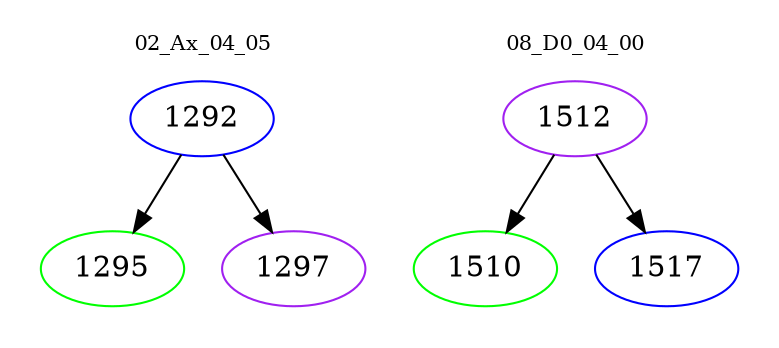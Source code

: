 digraph{
subgraph cluster_0 {
color = white
label = "02_Ax_04_05";
fontsize=10;
T0_1292 [label="1292", color="blue"]
T0_1292 -> T0_1295 [color="black"]
T0_1295 [label="1295", color="green"]
T0_1292 -> T0_1297 [color="black"]
T0_1297 [label="1297", color="purple"]
}
subgraph cluster_1 {
color = white
label = "08_D0_04_00";
fontsize=10;
T1_1512 [label="1512", color="purple"]
T1_1512 -> T1_1510 [color="black"]
T1_1510 [label="1510", color="green"]
T1_1512 -> T1_1517 [color="black"]
T1_1517 [label="1517", color="blue"]
}
}

